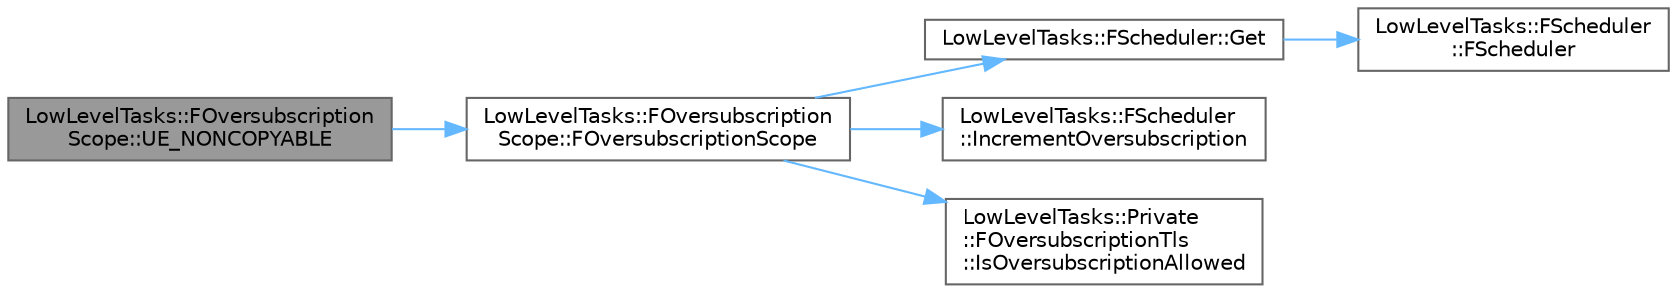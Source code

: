 digraph "LowLevelTasks::FOversubscriptionScope::UE_NONCOPYABLE"
{
 // INTERACTIVE_SVG=YES
 // LATEX_PDF_SIZE
  bgcolor="transparent";
  edge [fontname=Helvetica,fontsize=10,labelfontname=Helvetica,labelfontsize=10];
  node [fontname=Helvetica,fontsize=10,shape=box,height=0.2,width=0.4];
  rankdir="LR";
  Node1 [id="Node000001",label="LowLevelTasks::FOversubscription\lScope::UE_NONCOPYABLE",height=0.2,width=0.4,color="gray40", fillcolor="grey60", style="filled", fontcolor="black",tooltip=" "];
  Node1 -> Node2 [id="edge1_Node000001_Node000002",color="steelblue1",style="solid",tooltip=" "];
  Node2 [id="Node000002",label="LowLevelTasks::FOversubscription\lScope::FOversubscriptionScope",height=0.2,width=0.4,color="grey40", fillcolor="white", style="filled",URL="$d0/d99/classLowLevelTasks_1_1FOversubscriptionScope.html#a35f07baf58fa4cf683ce6f23c66db08c",tooltip=" "];
  Node2 -> Node3 [id="edge2_Node000002_Node000003",color="steelblue1",style="solid",tooltip=" "];
  Node3 [id="Node000003",label="LowLevelTasks::FScheduler::Get",height=0.2,width=0.4,color="grey40", fillcolor="white", style="filled",URL="$df/dd0/classLowLevelTasks_1_1FScheduler.html#a53651e891425200d0d5b150e5ea5cd0c",tooltip=" "];
  Node3 -> Node4 [id="edge3_Node000003_Node000004",color="steelblue1",style="solid",tooltip=" "];
  Node4 [id="Node000004",label="LowLevelTasks::FScheduler\l::FScheduler",height=0.2,width=0.4,color="grey40", fillcolor="white", style="filled",URL="$df/dd0/classLowLevelTasks_1_1FScheduler.html#a5de33ac0315d13706d2ba3ffcf47e9d3",tooltip=" "];
  Node2 -> Node5 [id="edge4_Node000002_Node000005",color="steelblue1",style="solid",tooltip=" "];
  Node5 [id="Node000005",label="LowLevelTasks::FScheduler\l::IncrementOversubscription",height=0.2,width=0.4,color="grey40", fillcolor="white", style="filled",URL="$df/dd0/classLowLevelTasks_1_1FScheduler.html#aaf9b9722667c42360547993c9b3aff04",tooltip=" "];
  Node2 -> Node6 [id="edge5_Node000002_Node000006",color="steelblue1",style="solid",tooltip=" "];
  Node6 [id="Node000006",label="LowLevelTasks::Private\l::FOversubscriptionTls\l::IsOversubscriptionAllowed",height=0.2,width=0.4,color="grey40", fillcolor="white", style="filled",URL="$db/de3/classLowLevelTasks_1_1Private_1_1FOversubscriptionTls.html#a5db774b2a7cd143f79fe27c404de2c6f",tooltip=" "];
}
